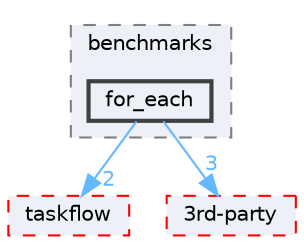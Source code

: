 digraph "external/taskflow/benchmarks/for_each"
{
 // LATEX_PDF_SIZE
  bgcolor="transparent";
  edge [fontname=Helvetica,fontsize=10,labelfontname=Helvetica,labelfontsize=10];
  node [fontname=Helvetica,fontsize=10,shape=box,height=0.2,width=0.4];
  compound=true
  subgraph clusterdir_4bffbfcfd2f11ad91688b45922c5a4ae {
    graph [ bgcolor="#edf0f7", pencolor="grey50", label="benchmarks", fontname=Helvetica,fontsize=10 style="filled,dashed", URL="dir_4bffbfcfd2f11ad91688b45922c5a4ae.html",tooltip=""]
  dir_cc0f8e2fcbd7b035bc86b0a5e9ebf475 [label="for_each", fillcolor="#edf0f7", color="grey25", style="filled,bold", URL="dir_cc0f8e2fcbd7b035bc86b0a5e9ebf475.html",tooltip=""];
  }
  dir_335c31d98076110d53a13c1a0e3daa75 [label="taskflow", fillcolor="#edf0f7", color="red", style="filled,dashed", URL="dir_335c31d98076110d53a13c1a0e3daa75.html",tooltip=""];
  dir_8a551ad5ddcada96b3faa8407baf5b5b [label="3rd-party", fillcolor="#edf0f7", color="red", style="filled,dashed", URL="dir_8a551ad5ddcada96b3faa8407baf5b5b.html",tooltip=""];
  dir_cc0f8e2fcbd7b035bc86b0a5e9ebf475->dir_335c31d98076110d53a13c1a0e3daa75 [headlabel="2", labeldistance=1.5 headhref="dir_000327_000820.html" href="dir_000327_000820.html" color="steelblue1" fontcolor="steelblue1"];
  dir_cc0f8e2fcbd7b035bc86b0a5e9ebf475->dir_8a551ad5ddcada96b3faa8407baf5b5b [headlabel="3", labeldistance=1.5 headhref="dir_000327_000012.html" href="dir_000327_000012.html" color="steelblue1" fontcolor="steelblue1"];
}
